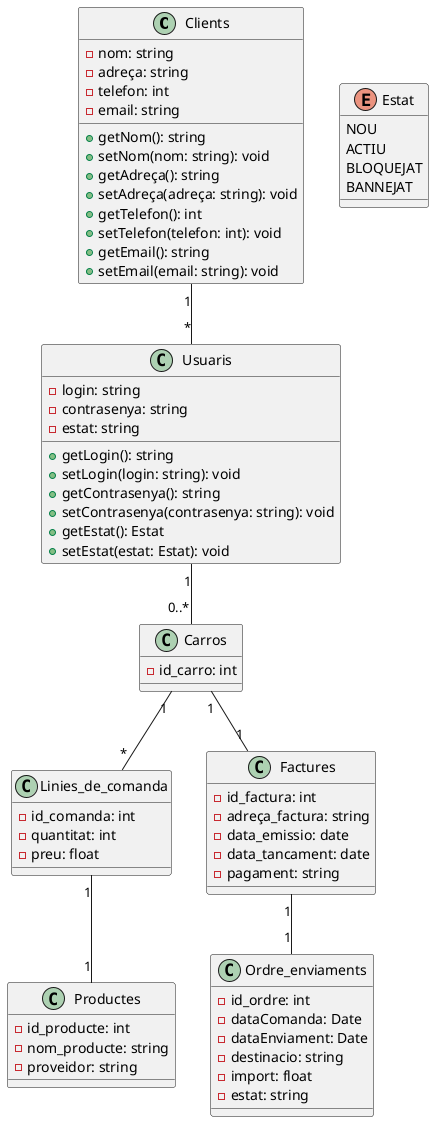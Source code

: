 @startuml

class Clients {
    - nom: string
    - adreça: string
    - telefon: int
    - email: string
    
    + getNom(): string
    + setNom(nom: string): void
    + getAdreça(): string
    + setAdreça(adreça: string): void
    + getTelefon(): int
    + setTelefon(telefon: int): void
    + getEmail(): string
    + setEmail(email: string): void
}

class Usuaris {
    - login: string
    - contrasenya: string
    - estat: string
    
    + getLogin(): string
    + setLogin(login: string): void
    + getContrasenya(): string
    + setContrasenya(contrasenya: string): void
    + getEstat(): Estat
    + setEstat(estat: Estat): void
}

enum Estat {
    NOU
    ACTIU
    BLOQUEJAT
    BANNEJAT
}

class Carros {
    - id_carro: int
}

class Linies_de_comanda {
    - id_comanda: int
    - quantitat: int
    - preu: float
}

class Productes {
    - id_producte: int
    - nom_producte: string
    - proveidor: string
}

class Factures {
    - id_factura: int
    - adreça_factura: string
    - data_emissio: date
    - data_tancament: date
    - pagament: string 
}

class Ordre_enviaments {
    - id_ordre: int
    - dataComanda: Date
    - dataEnviament: Date
    - destinacio: string
    - import: float
    - estat: string
}

Clients "1" -- "*" Usuaris
Usuaris "1" -- "0..*" Carros 
Carros "1" -- "1" Factures
Carros "1" -- "*" Linies_de_comanda
Linies_de_comanda "1" -- "1" Productes
Factures "1" -- "1" Ordre_enviaments
@enduml